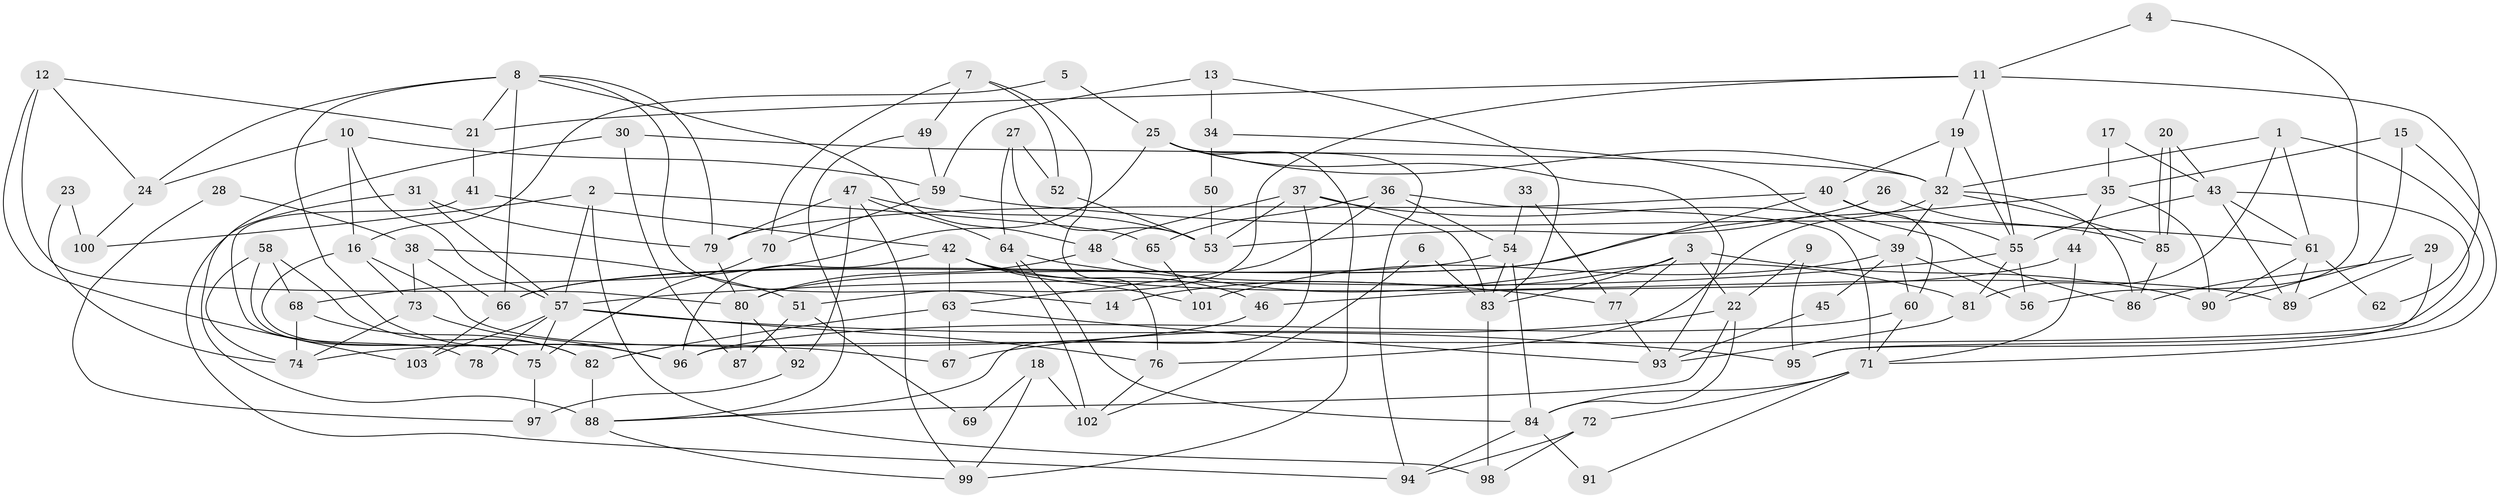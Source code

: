 // Generated by graph-tools (version 1.1) at 2025/11/02/27/25 16:11:20]
// undirected, 103 vertices, 206 edges
graph export_dot {
graph [start="1"]
  node [color=gray90,style=filled];
  1;
  2;
  3;
  4;
  5;
  6;
  7;
  8;
  9;
  10;
  11;
  12;
  13;
  14;
  15;
  16;
  17;
  18;
  19;
  20;
  21;
  22;
  23;
  24;
  25;
  26;
  27;
  28;
  29;
  30;
  31;
  32;
  33;
  34;
  35;
  36;
  37;
  38;
  39;
  40;
  41;
  42;
  43;
  44;
  45;
  46;
  47;
  48;
  49;
  50;
  51;
  52;
  53;
  54;
  55;
  56;
  57;
  58;
  59;
  60;
  61;
  62;
  63;
  64;
  65;
  66;
  67;
  68;
  69;
  70;
  71;
  72;
  73;
  74;
  75;
  76;
  77;
  78;
  79;
  80;
  81;
  82;
  83;
  84;
  85;
  86;
  87;
  88;
  89;
  90;
  91;
  92;
  93;
  94;
  95;
  96;
  97;
  98;
  99;
  100;
  101;
  102;
  103;
  1 -- 61;
  1 -- 81;
  1 -- 32;
  1 -- 95;
  2 -- 57;
  2 -- 98;
  2 -- 65;
  2 -- 100;
  3 -- 22;
  3 -- 77;
  3 -- 14;
  3 -- 83;
  3 -- 90;
  4 -- 56;
  4 -- 11;
  5 -- 25;
  5 -- 16;
  6 -- 83;
  6 -- 102;
  7 -- 76;
  7 -- 49;
  7 -- 52;
  7 -- 70;
  8 -- 48;
  8 -- 66;
  8 -- 14;
  8 -- 21;
  8 -- 24;
  8 -- 79;
  8 -- 96;
  9 -- 95;
  9 -- 22;
  10 -- 57;
  10 -- 59;
  10 -- 16;
  10 -- 24;
  11 -- 21;
  11 -- 55;
  11 -- 19;
  11 -- 51;
  11 -- 62;
  12 -- 80;
  12 -- 24;
  12 -- 21;
  12 -- 103;
  13 -- 59;
  13 -- 83;
  13 -- 34;
  15 -- 35;
  15 -- 71;
  15 -- 90;
  16 -- 75;
  16 -- 67;
  16 -- 73;
  17 -- 43;
  17 -- 35;
  18 -- 99;
  18 -- 102;
  18 -- 69;
  19 -- 32;
  19 -- 40;
  19 -- 55;
  20 -- 43;
  20 -- 85;
  20 -- 85;
  21 -- 41;
  22 -- 88;
  22 -- 67;
  22 -- 84;
  23 -- 100;
  23 -- 74;
  24 -- 100;
  25 -- 32;
  25 -- 94;
  25 -- 68;
  25 -- 93;
  25 -- 99;
  26 -- 85;
  26 -- 53;
  27 -- 64;
  27 -- 53;
  27 -- 52;
  28 -- 97;
  28 -- 38;
  29 -- 89;
  29 -- 95;
  29 -- 86;
  30 -- 32;
  30 -- 87;
  30 -- 88;
  31 -- 79;
  31 -- 57;
  31 -- 94;
  32 -- 86;
  32 -- 39;
  32 -- 76;
  32 -- 85;
  33 -- 54;
  33 -- 77;
  34 -- 39;
  34 -- 50;
  35 -- 44;
  35 -- 90;
  35 -- 66;
  36 -- 63;
  36 -- 71;
  36 -- 54;
  36 -- 65;
  37 -- 86;
  37 -- 88;
  37 -- 48;
  37 -- 53;
  37 -- 83;
  38 -- 66;
  38 -- 73;
  38 -- 51;
  39 -- 101;
  39 -- 45;
  39 -- 56;
  39 -- 60;
  40 -- 55;
  40 -- 60;
  40 -- 79;
  40 -- 80;
  41 -- 42;
  41 -- 78;
  42 -- 63;
  42 -- 96;
  42 -- 46;
  42 -- 89;
  42 -- 101;
  43 -- 96;
  43 -- 61;
  43 -- 55;
  43 -- 89;
  44 -- 71;
  44 -- 46;
  45 -- 93;
  46 -- 74;
  47 -- 79;
  47 -- 53;
  47 -- 64;
  47 -- 92;
  47 -- 99;
  48 -- 80;
  48 -- 81;
  49 -- 88;
  49 -- 59;
  50 -- 53;
  51 -- 69;
  51 -- 87;
  52 -- 53;
  54 -- 83;
  54 -- 66;
  54 -- 84;
  55 -- 56;
  55 -- 57;
  55 -- 81;
  57 -- 103;
  57 -- 75;
  57 -- 76;
  57 -- 78;
  57 -- 95;
  58 -- 82;
  58 -- 68;
  58 -- 74;
  58 -- 75;
  59 -- 61;
  59 -- 70;
  60 -- 71;
  60 -- 96;
  61 -- 89;
  61 -- 90;
  61 -- 62;
  63 -- 93;
  63 -- 82;
  63 -- 67;
  64 -- 84;
  64 -- 77;
  64 -- 102;
  65 -- 101;
  66 -- 103;
  68 -- 74;
  68 -- 82;
  70 -- 75;
  71 -- 84;
  71 -- 72;
  71 -- 91;
  72 -- 94;
  72 -- 98;
  73 -- 96;
  73 -- 74;
  75 -- 97;
  76 -- 102;
  77 -- 93;
  79 -- 80;
  80 -- 87;
  80 -- 92;
  81 -- 93;
  82 -- 88;
  83 -- 98;
  84 -- 91;
  84 -- 94;
  85 -- 86;
  88 -- 99;
  92 -- 97;
}
